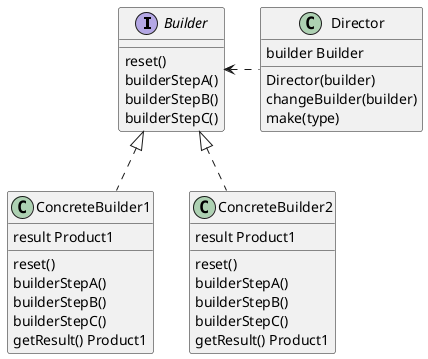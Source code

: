@startuml factory
scale 1

interface Builder{
    reset()
    builderStepA()
    builderStepB()
    builderStepC()
}
' ' hide Human field

class ConcreteBuilder1{
    result Product1
    reset()
    builderStepA()
    builderStepB()
    builderStepC()
    getResult() Product1
}

class ConcreteBuilder2{
    result Product1
    reset()
    builderStepA()
    builderStepB()
    builderStepC()
    getResult() Product1
}

Builder <|.. ConcreteBuilder1
Builder <|.. ConcreteBuilder2

class Director{
    builder Builder
    Director(builder)
    changeBuilder(builder)
    make(type)
}

Director .left.> Builder

@enduml